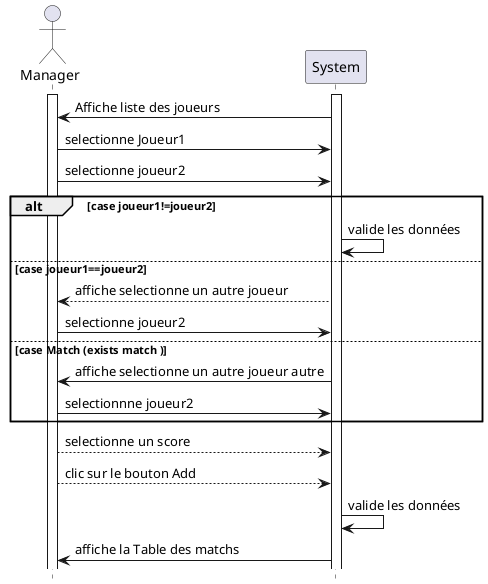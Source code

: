 @startuml
Actor Manager as M
participant System as S
hide footbox
activate M
activate S
S->M:Affiche liste des joueurs
M->S :selectionne Joueur1
M->S: selectionne joueur2
alt case joueur1!=joueur2

S->S:valide les données
else case joueur1==joueur2
S-->M:affiche selectionne un autre joueur

M->S: selectionne joueur2
else case Match (exists match )
S->M: affiche selectionne un autre joueur autre
S<-M:selectionnne joueur2
end
M-->S:selectionne un score
M-->S:clic sur le bouton Add
S->S:valide les données
S->M:affiche la Table des matchs


@enduml